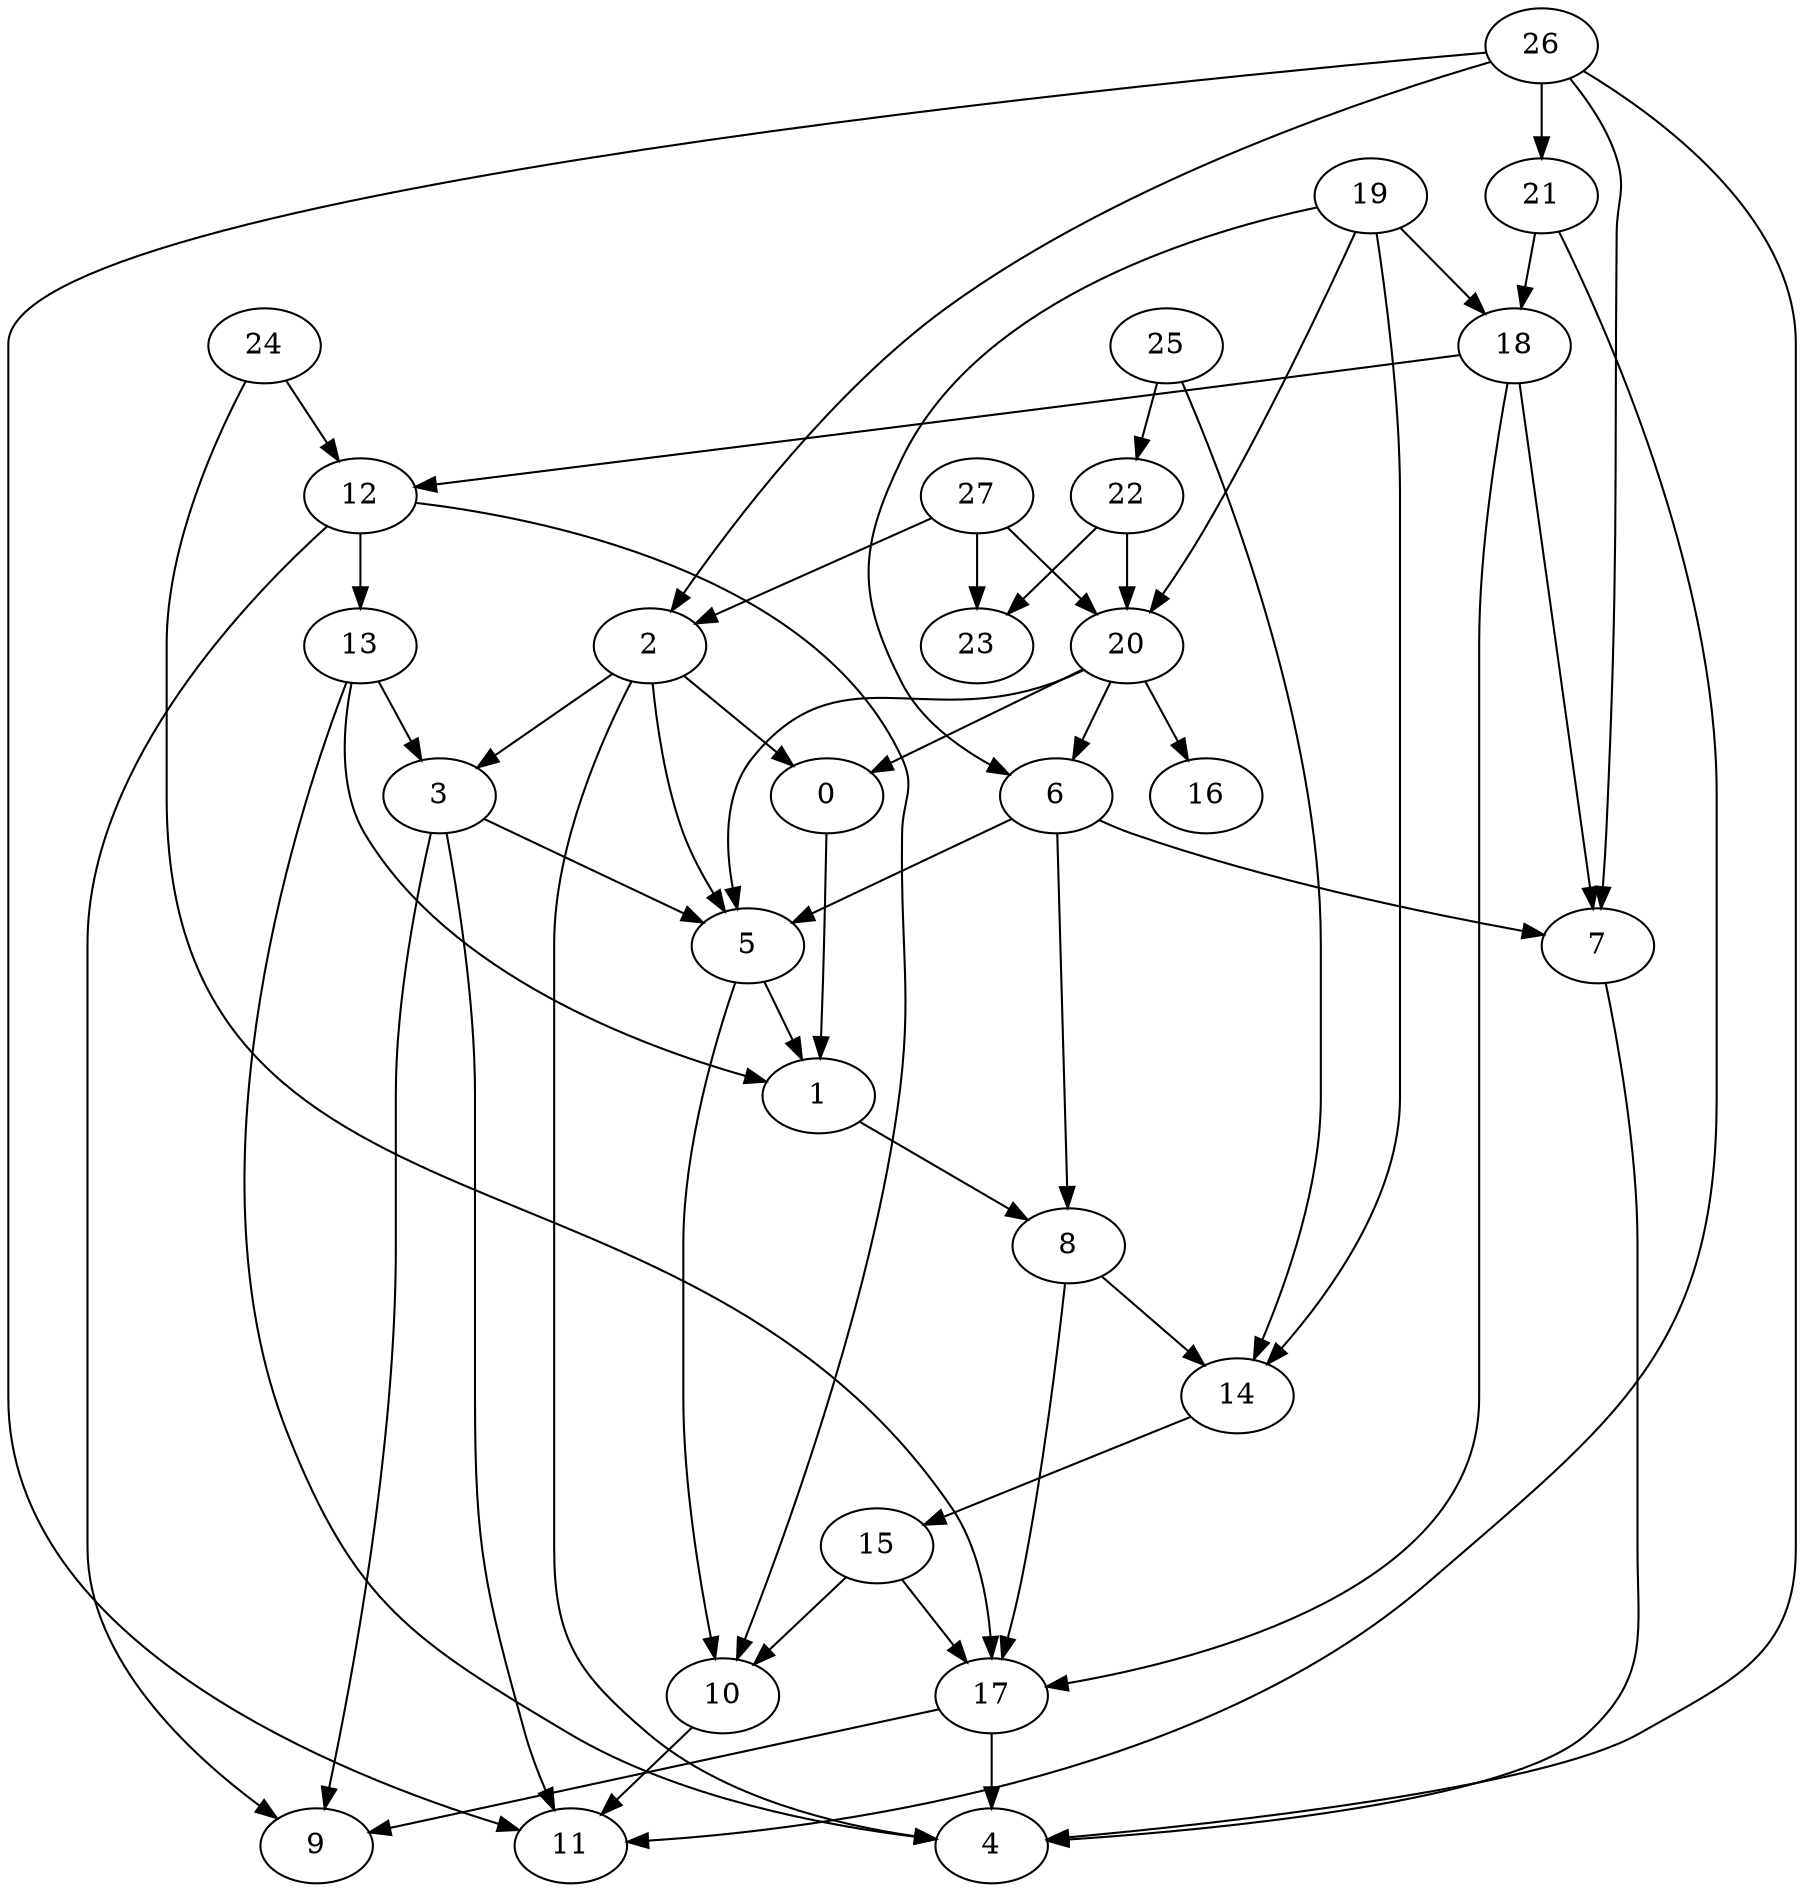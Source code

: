 strict digraph "" {
	0	 [pos="20.682571828365326,71.6459572315216"];
	1	 [pos="99.15900826454163,13.191752135753632"];
	0 -> 1;
	8	 [pos="62.929725646972656,11.987379938364029"];
	1 -> 8;
	2	 [pos="29.54314649105072,98.20585250854492"];
	2 -> 0;
	3	 [pos="90.96740484237671,62.68020272254944"];
	2 -> 3;
	4	 [pos="54.52888607978821,55.23478984832764"];
	2 -> 4;
	5	 [pos="81.11550807952881,18.9152792096138"];
	2 -> 5;
	3 -> 5;
	9	 [pos="37.91303336620331,99.72606897354126"];
	3 -> 9;
	11	 [pos="50.12175440788269,7.018434256315231"];
	3 -> 11;
	5 -> 1;
	10	 [pos="73.08006882667542,8.24737697839737"];
	5 -> 10;
	6	 [pos="73.90092015266418,69.44390535354614"];
	6 -> 5;
	7	 [pos="69.12823915481567,83.45339894294739"];
	6 -> 7;
	6 -> 8;
	7 -> 4;
	14	 [pos="38.83349895477295,1.2705829925835133"];
	8 -> 14;
	17	 [pos="65.32161831855774,40.62008857727051"];
	8 -> 17;
	10 -> 11;
	12	 [pos="5.561317130923271,11.175244301557541"];
	12 -> 9;
	12 -> 10;
	13	 [pos="60.91851592063904,7.791763544082642"];
	12 -> 13;
	13 -> 1;
	13 -> 3;
	13 -> 4;
	15	 [pos="63.404786586761475,70.25928497314453"];
	14 -> 15;
	15 -> 10;
	15 -> 17;
	16	 [pos="85.12544631958008,87.3344361782074"];
	17 -> 4;
	17 -> 9;
	18	 [pos="71.08784317970276,86.82728409767151"];
	18 -> 7;
	18 -> 12;
	18 -> 17;
	19	 [pos="80.77471852302551,79.36685681343079"];
	19 -> 6;
	19 -> 14;
	19 -> 18;
	20	 [pos="81.2093198299408,74.71383810043335"];
	19 -> 20;
	20 -> 0;
	20 -> 5;
	20 -> 6;
	20 -> 16;
	21	 [pos="77.13218331336975,25.620657205581665"];
	21 -> 11;
	21 -> 18;
	22	 [pos="98.76325726509094,32.86867141723633"];
	22 -> 20;
	23	 [pos="45.35532295703888,20.87339460849762"];
	22 -> 23;
	24	 [pos="2.3626141250133514,49.9161034822464"];
	24 -> 12;
	24 -> 17;
	25	 [pos="61.320823431015015,26.096856594085693"];
	25 -> 14;
	25 -> 22;
	26	 [pos="64.91608619689941,57.22054839134216"];
	26 -> 2;
	26 -> 4;
	26 -> 7;
	26 -> 11;
	26 -> 21;
	27	 [pos="9.909337759017944,38.79037797451019"];
	27 -> 2;
	27 -> 20;
	27 -> 23;
}
